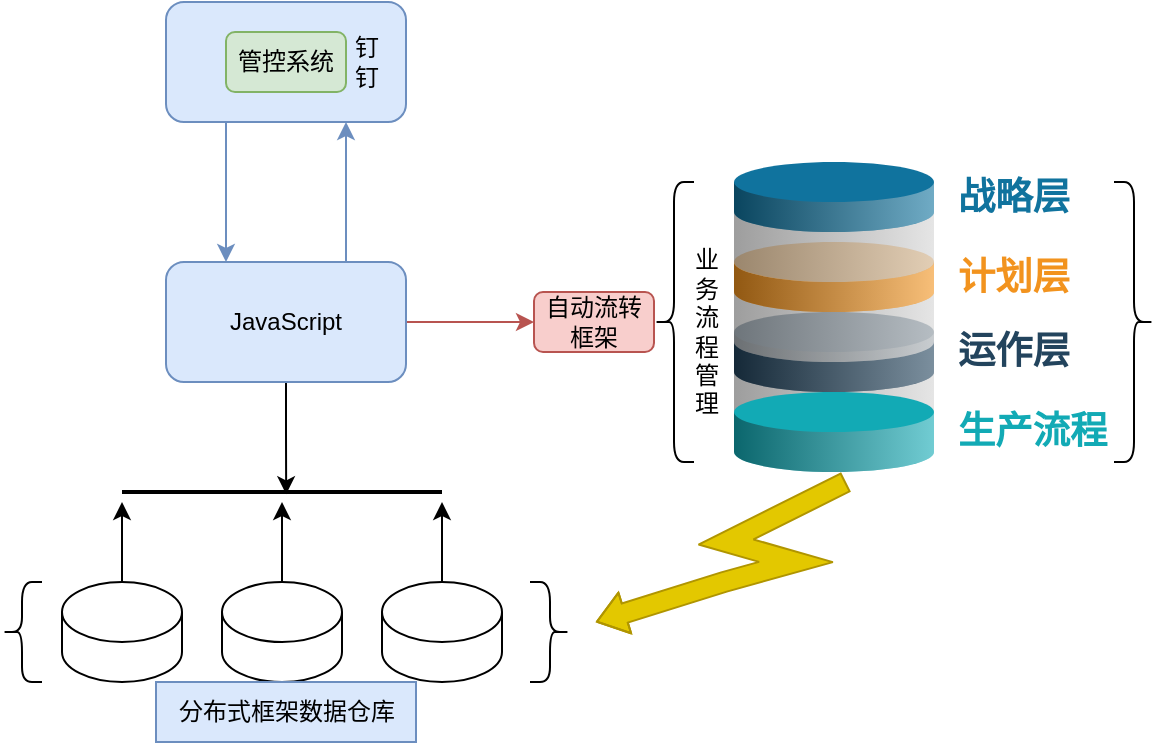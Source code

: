 <mxfile version="20.5.1" type="github">
  <diagram id="Bzc63cNb1Rltn89ZzBxf" name="第 1 页">
    <mxGraphModel dx="1173" dy="577" grid="1" gridSize="10" guides="1" tooltips="1" connect="1" arrows="1" fold="1" page="1" pageScale="1" pageWidth="827" pageHeight="1169" math="0" shadow="0">
      <root>
        <mxCell id="0" />
        <mxCell id="1" parent="0" />
        <mxCell id="TdL-UYesMyR83I8H5vmn-44" value="" style="verticalLabelPosition=top;verticalAlign=bottom;html=1;shape=mxgraph.infographic.cylinder;isoAngle=15;fillColor=#CCCCCC;strokeColor=none;fontStyle=1;fontColor=#23445D;fontSize=12;shadow=0;align=left;opacity=70;" vertex="1" parent="1">
          <mxGeometry x="484" y="230" width="100" height="50" as="geometry" />
        </mxCell>
        <mxCell id="TdL-UYesMyR83I8H5vmn-21" value="&lt;p class=&quot;MsoNormal&quot;&gt;&lt;span style=&quot;mso-spacerun:&#39;yes&#39;;font-family:仿宋;font-size:14.0pt;&quot;&gt;运作层&lt;/span&gt;&lt;/p&gt;" style="verticalLabelPosition=middle;verticalAlign=middle;html=1;shape=mxgraph.infographic.cylinder;fillColor=#23445D;strokeColor=none;shadow=0;align=left;labelPosition=right;spacingLeft=10;fontStyle=1;fontColor=#23445D;" vertex="1" parent="1">
          <mxGeometry x="484" y="215" width="100" height="40" as="geometry" />
        </mxCell>
        <mxCell id="TdL-UYesMyR83I8H5vmn-20" value="&lt;p class=&quot;MsoNormal&quot;&gt;&lt;span style=&quot;mso-spacerun:&#39;yes&#39;;font-family:仿宋;font-size:14.0pt;&quot;&gt;生产流程&lt;/span&gt;&lt;/p&gt;" style="verticalLabelPosition=middle;verticalAlign=middle;html=1;shape=mxgraph.infographic.cylinder;fillColor=#12AAB5;strokeColor=none;shadow=0;align=left;labelPosition=right;spacingLeft=10;fontStyle=1;fontColor=#12AAB5;" vertex="1" parent="1">
          <mxGeometry x="484" y="255" width="100" height="40" as="geometry" />
        </mxCell>
        <mxCell id="TdL-UYesMyR83I8H5vmn-43" value="" style="verticalLabelPosition=top;verticalAlign=bottom;html=1;shape=mxgraph.infographic.cylinder;isoAngle=15;fillColor=#CCCCCC;strokeColor=none;fontStyle=1;fontColor=#23445D;fontSize=12;shadow=0;align=left;opacity=70;" vertex="1" parent="1">
          <mxGeometry x="484" y="190" width="100" height="50" as="geometry" />
        </mxCell>
        <mxCell id="TdL-UYesMyR83I8H5vmn-23" value="&lt;p class=&quot;MsoNormal&quot;&gt;&lt;span style=&quot;mso-spacerun:&#39;yes&#39;;font-family:仿宋;font-size:14.0pt;&quot;&gt;计划层&lt;/span&gt;&lt;/p&gt;" style="verticalLabelPosition=middle;verticalAlign=middle;html=1;shape=mxgraph.infographic.cylinder;fillColor=#F2931E;strokeColor=none;shadow=0;align=left;labelPosition=right;spacingLeft=10;fontStyle=1;fontColor=#F2931E;" vertex="1" parent="1">
          <mxGeometry x="484" y="180" width="100" height="35" as="geometry" />
        </mxCell>
        <mxCell id="TdL-UYesMyR83I8H5vmn-11" value="" style="verticalLabelPosition=top;verticalAlign=bottom;html=1;shape=mxgraph.infographic.cylinder;isoAngle=15;fillColor=#CCCCCC;strokeColor=none;fontStyle=1;fontColor=#23445D;fontSize=12;shadow=0;align=left;opacity=70;" vertex="1" parent="1">
          <mxGeometry x="484" y="150" width="100" height="50" as="geometry" />
        </mxCell>
        <mxCell id="TdL-UYesMyR83I8H5vmn-24" value="&lt;p class=&quot;MsoNormal&quot;&gt;&lt;span style=&quot;mso-spacerun:&#39;yes&#39;;font-family:仿宋;font-size:14.0pt;&quot;&gt;战略层&lt;/span&gt;&lt;/p&gt;" style="verticalLabelPosition=middle;verticalAlign=middle;html=1;shape=mxgraph.infographic.cylinder;fillColor=#10739E;strokeColor=none;shadow=0;align=left;labelPosition=right;spacingLeft=10;fontStyle=1;fontColor=#10739E;" vertex="1" parent="1">
          <mxGeometry x="484" y="140" width="100" height="35" as="geometry" />
        </mxCell>
        <mxCell id="TdL-UYesMyR83I8H5vmn-70" value="" style="edgeStyle=orthogonalEdgeStyle;rounded=0;orthogonalLoop=1;jettySize=auto;html=1;" edge="1" parent="1" source="TdL-UYesMyR83I8H5vmn-49">
          <mxGeometry relative="1" as="geometry">
            <mxPoint x="178" y="310" as="targetPoint" />
            <Array as="points">
              <mxPoint x="178" y="320" />
              <mxPoint x="178" y="320" />
            </Array>
          </mxGeometry>
        </mxCell>
        <mxCell id="TdL-UYesMyR83I8H5vmn-49" value="" style="shape=cylinder3;whiteSpace=wrap;html=1;boundedLbl=1;backgroundOutline=1;size=15;" vertex="1" parent="1">
          <mxGeometry x="148" y="350" width="60" height="50" as="geometry" />
        </mxCell>
        <mxCell id="TdL-UYesMyR83I8H5vmn-50" value="" style="shape=curlyBracket;whiteSpace=wrap;html=1;rounded=1;flipH=1;" vertex="1" parent="1">
          <mxGeometry x="674" y="150" width="20" height="140" as="geometry" />
        </mxCell>
        <mxCell id="TdL-UYesMyR83I8H5vmn-51" value="" style="shape=curlyBracket;whiteSpace=wrap;html=1;rounded=1;" vertex="1" parent="1">
          <mxGeometry x="444" y="150" width="20" height="140" as="geometry" />
        </mxCell>
        <mxCell id="TdL-UYesMyR83I8H5vmn-58" value="" style="edgeStyle=orthogonalEdgeStyle;rounded=0;orthogonalLoop=1;jettySize=auto;html=1;fillColor=#dae8fc;strokeColor=#6c8ebf;" edge="1" parent="1" source="TdL-UYesMyR83I8H5vmn-52" target="TdL-UYesMyR83I8H5vmn-55">
          <mxGeometry relative="1" as="geometry">
            <Array as="points">
              <mxPoint x="230" y="150" />
              <mxPoint x="230" y="150" />
            </Array>
          </mxGeometry>
        </mxCell>
        <mxCell id="TdL-UYesMyR83I8H5vmn-52" value="" style="rounded=1;whiteSpace=wrap;html=1;fillColor=#dae8fc;strokeColor=#6c8ebf;" vertex="1" parent="1">
          <mxGeometry x="200" y="60" width="120" height="60" as="geometry" />
        </mxCell>
        <mxCell id="TdL-UYesMyR83I8H5vmn-53" value="管控系统" style="rounded=1;whiteSpace=wrap;html=1;fillColor=#d5e8d4;strokeColor=#82b366;" vertex="1" parent="1">
          <mxGeometry x="230" y="75" width="60" height="30" as="geometry" />
        </mxCell>
        <mxCell id="TdL-UYesMyR83I8H5vmn-54" value="钉&lt;br&gt;钉" style="text;html=1;align=center;verticalAlign=middle;resizable=0;points=[];autosize=1;strokeColor=none;fillColor=none;" vertex="1" parent="1">
          <mxGeometry x="280" y="70" width="40" height="40" as="geometry" />
        </mxCell>
        <mxCell id="TdL-UYesMyR83I8H5vmn-62" value="" style="edgeStyle=orthogonalEdgeStyle;rounded=0;orthogonalLoop=1;jettySize=auto;html=1;fillColor=#f8cecc;strokeColor=#b85450;" edge="1" parent="1" source="TdL-UYesMyR83I8H5vmn-55" target="TdL-UYesMyR83I8H5vmn-56">
          <mxGeometry relative="1" as="geometry" />
        </mxCell>
        <mxCell id="TdL-UYesMyR83I8H5vmn-79" style="edgeStyle=orthogonalEdgeStyle;rounded=0;orthogonalLoop=1;jettySize=auto;html=1;entryX=0.513;entryY=0.614;entryDx=0;entryDy=0;entryPerimeter=0;" edge="1" parent="1" source="TdL-UYesMyR83I8H5vmn-55" target="TdL-UYesMyR83I8H5vmn-73">
          <mxGeometry relative="1" as="geometry" />
        </mxCell>
        <mxCell id="TdL-UYesMyR83I8H5vmn-55" value="JavaScript" style="rounded=1;whiteSpace=wrap;html=1;fillColor=#dae8fc;strokeColor=#6c8ebf;" vertex="1" parent="1">
          <mxGeometry x="200" y="190" width="120" height="60" as="geometry" />
        </mxCell>
        <mxCell id="TdL-UYesMyR83I8H5vmn-56" value="自动流转框架" style="rounded=1;whiteSpace=wrap;html=1;fillColor=#f8cecc;strokeColor=#b85450;" vertex="1" parent="1">
          <mxGeometry x="384" y="205" width="60" height="30" as="geometry" />
        </mxCell>
        <mxCell id="TdL-UYesMyR83I8H5vmn-61" value="业&lt;br&gt;务&lt;br&gt;流&lt;br&gt;程&lt;br&gt;管&lt;br&gt;理" style="text;html=1;align=center;verticalAlign=middle;resizable=0;points=[];autosize=1;strokeColor=none;fillColor=none;" vertex="1" parent="1">
          <mxGeometry x="450" y="175" width="40" height="100" as="geometry" />
        </mxCell>
        <mxCell id="TdL-UYesMyR83I8H5vmn-63" value="" style="edgeStyle=orthogonalEdgeStyle;rounded=0;orthogonalLoop=1;jettySize=auto;html=1;fillColor=#dae8fc;strokeColor=#6c8ebf;exitX=0.75;exitY=0;exitDx=0;exitDy=0;" edge="1" parent="1" source="TdL-UYesMyR83I8H5vmn-55">
          <mxGeometry relative="1" as="geometry">
            <mxPoint x="290" y="180" as="sourcePoint" />
            <mxPoint x="290" y="120" as="targetPoint" />
          </mxGeometry>
        </mxCell>
        <mxCell id="TdL-UYesMyR83I8H5vmn-71" value="" style="edgeStyle=orthogonalEdgeStyle;rounded=0;orthogonalLoop=1;jettySize=auto;html=1;" edge="1" parent="1" source="TdL-UYesMyR83I8H5vmn-64">
          <mxGeometry relative="1" as="geometry">
            <mxPoint x="258" y="310" as="targetPoint" />
            <Array as="points">
              <mxPoint x="258" y="320" />
              <mxPoint x="258" y="320" />
            </Array>
          </mxGeometry>
        </mxCell>
        <mxCell id="TdL-UYesMyR83I8H5vmn-64" value="" style="shape=cylinder3;whiteSpace=wrap;html=1;boundedLbl=1;backgroundOutline=1;size=15;" vertex="1" parent="1">
          <mxGeometry x="228" y="350" width="60" height="50" as="geometry" />
        </mxCell>
        <mxCell id="TdL-UYesMyR83I8H5vmn-72" value="" style="edgeStyle=orthogonalEdgeStyle;rounded=0;orthogonalLoop=1;jettySize=auto;html=1;" edge="1" parent="1" source="TdL-UYesMyR83I8H5vmn-65">
          <mxGeometry relative="1" as="geometry">
            <mxPoint x="338" y="310" as="targetPoint" />
          </mxGeometry>
        </mxCell>
        <mxCell id="TdL-UYesMyR83I8H5vmn-65" value="" style="shape=cylinder3;whiteSpace=wrap;html=1;boundedLbl=1;backgroundOutline=1;size=15;" vertex="1" parent="1">
          <mxGeometry x="308" y="350" width="60" height="50" as="geometry" />
        </mxCell>
        <mxCell id="TdL-UYesMyR83I8H5vmn-67" value="" style="shape=curlyBracket;whiteSpace=wrap;html=1;rounded=1;" vertex="1" parent="1">
          <mxGeometry x="118" y="350" width="20" height="50" as="geometry" />
        </mxCell>
        <mxCell id="TdL-UYesMyR83I8H5vmn-68" value="" style="shape=curlyBracket;whiteSpace=wrap;html=1;rounded=1;flipH=1;" vertex="1" parent="1">
          <mxGeometry x="382" y="350" width="20" height="50" as="geometry" />
        </mxCell>
        <mxCell id="TdL-UYesMyR83I8H5vmn-69" value="分布式框架数据仓库" style="text;html=1;align=center;verticalAlign=middle;resizable=0;points=[];autosize=1;strokeColor=#6c8ebf;fillColor=#dae8fc;" vertex="1" parent="1">
          <mxGeometry x="195" y="400" width="130" height="30" as="geometry" />
        </mxCell>
        <mxCell id="TdL-UYesMyR83I8H5vmn-73" value="" style="line;strokeWidth=2;html=1;" vertex="1" parent="1">
          <mxGeometry x="178" y="300" width="160" height="10" as="geometry" />
        </mxCell>
        <mxCell id="TdL-UYesMyR83I8H5vmn-80" value="" style="shape=flexArrow;endArrow=classic;html=1;rounded=0;fontFamily=Verdana;fontSize=12;endWidth=10.286;endSize=4.526;fillColor=#e3c800;strokeColor=#B09500;" edge="1" parent="1">
          <mxGeometry width="50" height="50" relative="1" as="geometry">
            <mxPoint x="540" y="300" as="sourcePoint" />
            <mxPoint x="415" y="370" as="targetPoint" />
            <Array as="points">
              <mxPoint x="480" y="330" />
              <mxPoint x="515" y="340" />
              <mxPoint x="479" y="350" />
            </Array>
          </mxGeometry>
        </mxCell>
      </root>
    </mxGraphModel>
  </diagram>
</mxfile>
